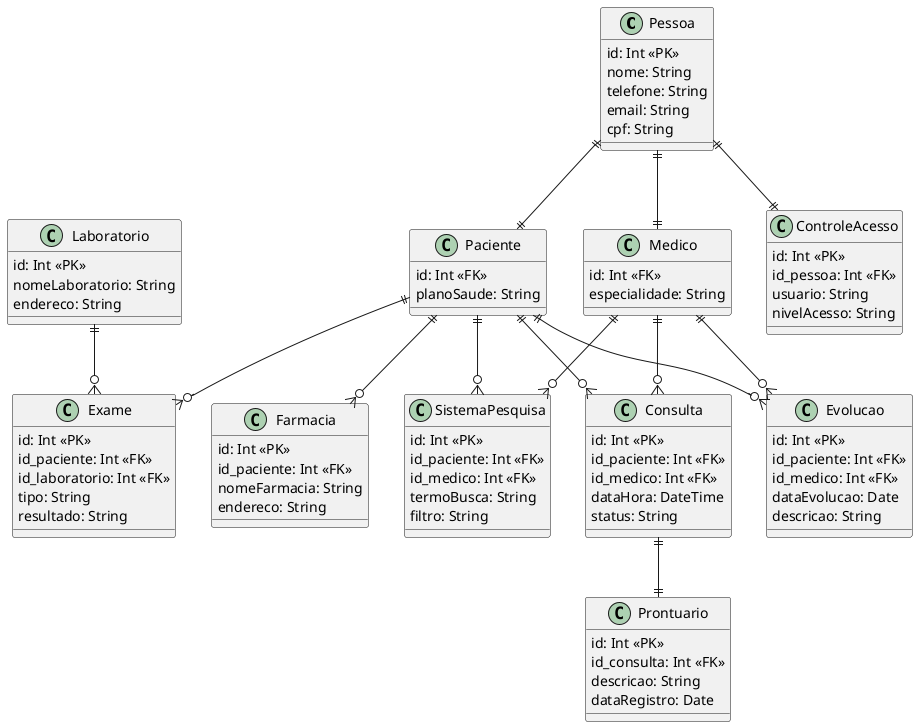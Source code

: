 @startuml Prontuário Médico (com <<PK>> e <<FK>>)

class Pessoa {
  id: Int <<PK>>
  nome: String
  telefone: String
  email: String
  cpf: String
}

class Paciente {
  id: Int <<FK>>
  planoSaude: String
}

class Medico {
  id: Int <<FK>>
  especialidade: String
}

class Consulta {
  id: Int <<PK>>
  id_paciente: Int <<FK>>
  id_medico: Int <<FK>>
  dataHora: DateTime
  status: String
}

class Evolucao{
  id: Int <<PK>>
  id_paciente: Int <<FK>>
  id_medico: Int <<FK>>
  dataEvolucao: Date
  descricao: String
}

class Exame {
  id: Int <<PK>>
  id_paciente: Int <<FK>>
  id_laboratorio: Int <<FK>>
  tipo: String
  resultado: String
}

class Laboratorio {
  id: Int <<PK>>
  nomeLaboratorio: String
  endereco: String
}

class Farmacia {
  id: Int <<PK>>
  id_paciente: Int <<FK>>
  nomeFarmacia: String
  endereco: String
}

class SistemaPesquisa {
  id: Int <<PK>>
  id_paciente: Int <<FK>>
  id_medico: Int <<FK>>
  termoBusca: String
  filtro: String
}

class ControleAcesso {
  id: Int <<PK>>
  id_pessoa: Int <<FK>>
  usuario: String
  nivelAcesso: String
}

class Prontuario {
  id: Int <<PK>>
  id_consulta: Int <<FK>>
  descricao: String
  dataRegistro: Date
}

Pessoa ||--|| Medico 
Pessoa ||--|| Paciente 

Medico ||--o{ Consulta 

Paciente ||--o{ Consulta 

Paciente ||--o{ Evolucao 

Medico ||--o{ Evolucao 

Paciente ||--o{ Exame 

Laboratorio ||--o{ Exame 

Paciente ||--o{ Farmacia 

Paciente ||--o{ SistemaPesquisa 

Medico ||--o{ SistemaPesquisa 

Pessoa ||--|| ControleAcesso 

Consulta ||--|| Prontuario 

@enduml
